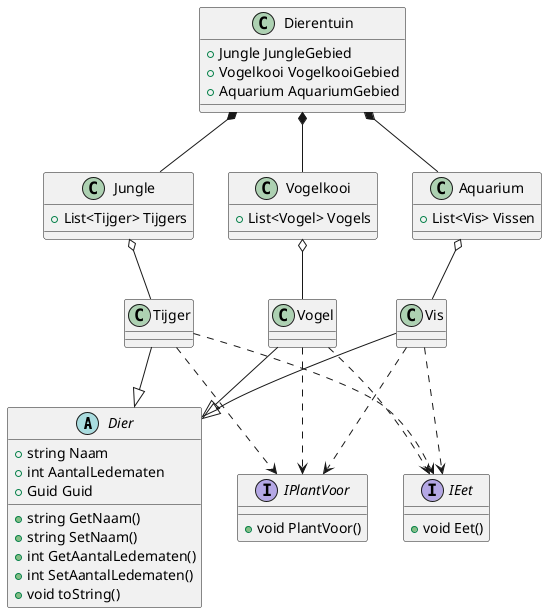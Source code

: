 @startuml

Abstract Class Dier {
	+ string Naam
	+ int AantalLedematen
	+ Guid Guid
	+ string GetNaam()
	+ string SetNaam()
	+ int GetAantalLedematen()
	+ int SetAantalLedematen()
	+ void toString()
}

Interface IPlantVoor {
	+ void PlantVoor()
}

Interface IEet {
	+ void Eet()
}

Class Tijger {
}

Class Vogel {
}

Class Vis {
}

Class Jungle {
	+ List<Tijger> Tijgers
}

Class Vogelkooi {
	+ List<Vogel> Vogels
}

Class Aquarium {
	+ List<Vis> Vissen
}

Class Dierentuin {
	+ Jungle JungleGebied
	+ Vogelkooi VogelkooiGebied
	+ Aquarium AquariumGebied
}

Tijger --|> Dier
Vogel --|> Dier
Vis --|> Dier

Tijger..> IPlantVoor
Vogel ..> IPlantVoor
Vis ..> IPlantVoor

Tijger ..> IEet
Vogel ..> IEet
Vis ..> IEet

Jungle o-- Tijger
Vogelkooi o-- Vogel
Aquarium o-- Vis

Dierentuin *-- Jungle
Dierentuin *-- Vogelkooi
Dierentuin *-- Aquarium

@enduml